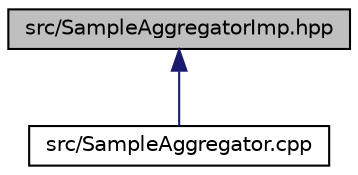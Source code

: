 digraph "src/SampleAggregatorImp.hpp"
{
  edge [fontname="Helvetica",fontsize="10",labelfontname="Helvetica",labelfontsize="10"];
  node [fontname="Helvetica",fontsize="10",shape=record];
  Node8 [label="src/SampleAggregatorImp.hpp",height=0.2,width=0.4,color="black", fillcolor="grey75", style="filled", fontcolor="black"];
  Node8 -> Node9 [dir="back",color="midnightblue",fontsize="10",style="solid",fontname="Helvetica"];
  Node9 [label="src/SampleAggregator.cpp",height=0.2,width=0.4,color="black", fillcolor="white", style="filled",URL="$_sample_aggregator_8cpp.html"];
}
